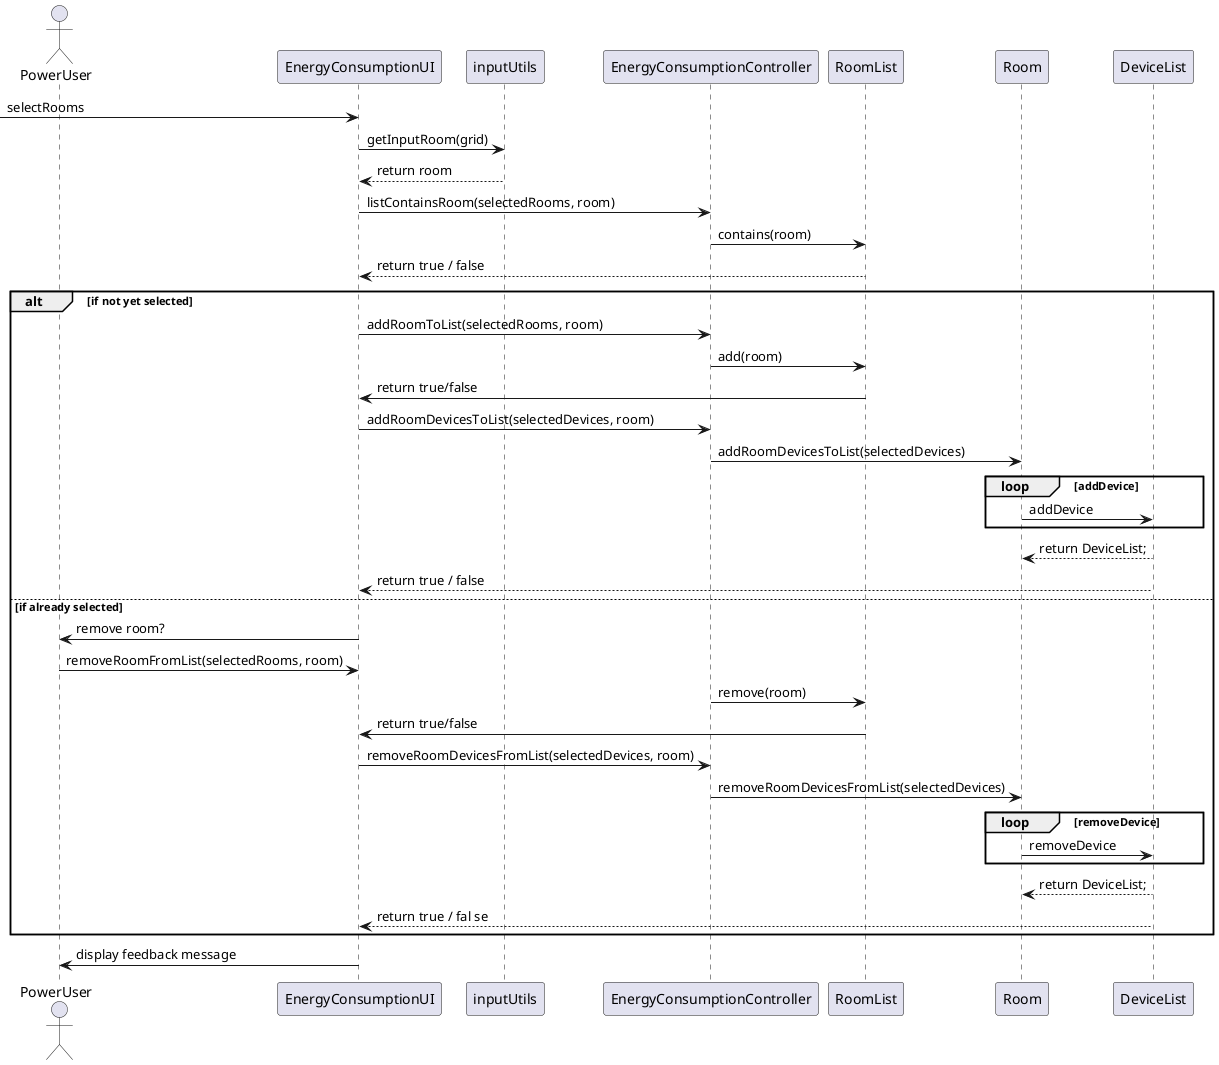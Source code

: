 @startuml

actor PowerUser

-> EnergyConsumptionUI: selectRooms
EnergyConsumptionUI -> inputUtils: getInputRoom(grid)
inputUtils--> EnergyConsumptionUI: return room
EnergyConsumptionUI -> EnergyConsumptionController: listContainsRoom(selectedRooms, room)
EnergyConsumptionController -> RoomList: contains(room)
RoomList --> EnergyConsumptionUI: return true / false
alt if not yet selected
EnergyConsumptionUI -> EnergyConsumptionController: addRoomToList(selectedRooms, room)
EnergyConsumptionController -> RoomList: add(room)
RoomList -> EnergyConsumptionUI: return true/false
EnergyConsumptionUI -> EnergyConsumptionController: addRoomDevicesToList(selectedDevices, room)
EnergyConsumptionController -> Room: addRoomDevicesToList(selectedDevices)
loop addDevice
Room -> DeviceList: addDevice
end
DeviceList --> Room:  return DeviceList;
DeviceList --> EnergyConsumptionUI: return true / false
else if already selected
EnergyConsumptionUI -> PowerUser: remove room?
PowerUser -> EnergyConsumptionUI: removeRoomFromList(selectedRooms, room)
EnergyConsumptionController -> RoomList: remove(room)
RoomList -> EnergyConsumptionUI: return true/false
EnergyConsumptionUI -> EnergyConsumptionController: removeRoomDevicesFromList(selectedDevices, room)
EnergyConsumptionController -> Room: removeRoomDevicesFromList(selectedDevices)
loop removeDevice
Room -> DeviceList: removeDevice
end
DeviceList --> Room: return DeviceList;
DeviceList --> EnergyConsumptionUI: return true / fal se
end
EnergyConsumptionUI -> PowerUser: display feedback message
@enduml